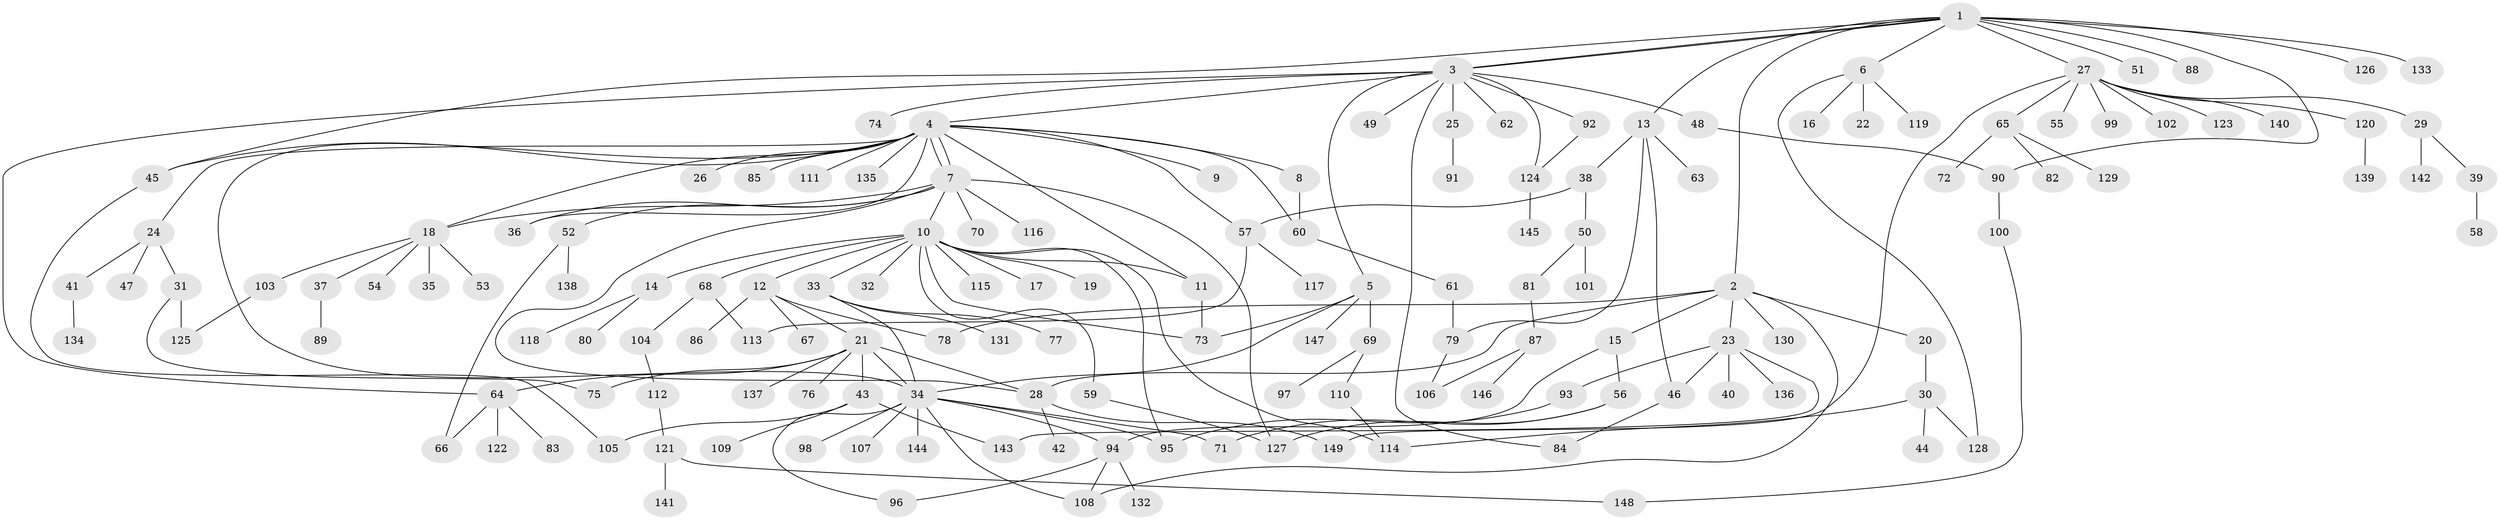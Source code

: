 // coarse degree distribution, {10: 0.011111111111111112, 5: 0.011111111111111112, 11: 0.011111111111111112, 14: 0.011111111111111112, 4: 0.07777777777777778, 8: 0.022222222222222223, 2: 0.2222222222222222, 1: 0.37777777777777777, 12: 0.011111111111111112, 3: 0.2111111111111111, 6: 0.022222222222222223, 9: 0.011111111111111112}
// Generated by graph-tools (version 1.1) at 2025/50/03/04/25 22:50:37]
// undirected, 149 vertices, 191 edges
graph export_dot {
  node [color=gray90,style=filled];
  1;
  2;
  3;
  4;
  5;
  6;
  7;
  8;
  9;
  10;
  11;
  12;
  13;
  14;
  15;
  16;
  17;
  18;
  19;
  20;
  21;
  22;
  23;
  24;
  25;
  26;
  27;
  28;
  29;
  30;
  31;
  32;
  33;
  34;
  35;
  36;
  37;
  38;
  39;
  40;
  41;
  42;
  43;
  44;
  45;
  46;
  47;
  48;
  49;
  50;
  51;
  52;
  53;
  54;
  55;
  56;
  57;
  58;
  59;
  60;
  61;
  62;
  63;
  64;
  65;
  66;
  67;
  68;
  69;
  70;
  71;
  72;
  73;
  74;
  75;
  76;
  77;
  78;
  79;
  80;
  81;
  82;
  83;
  84;
  85;
  86;
  87;
  88;
  89;
  90;
  91;
  92;
  93;
  94;
  95;
  96;
  97;
  98;
  99;
  100;
  101;
  102;
  103;
  104;
  105;
  106;
  107;
  108;
  109;
  110;
  111;
  112;
  113;
  114;
  115;
  116;
  117;
  118;
  119;
  120;
  121;
  122;
  123;
  124;
  125;
  126;
  127;
  128;
  129;
  130;
  131;
  132;
  133;
  134;
  135;
  136;
  137;
  138;
  139;
  140;
  141;
  142;
  143;
  144;
  145;
  146;
  147;
  148;
  149;
  1 -- 2;
  1 -- 3;
  1 -- 3;
  1 -- 6;
  1 -- 13;
  1 -- 27;
  1 -- 45;
  1 -- 51;
  1 -- 88;
  1 -- 90;
  1 -- 126;
  1 -- 133;
  2 -- 15;
  2 -- 20;
  2 -- 23;
  2 -- 28;
  2 -- 78;
  2 -- 108;
  2 -- 130;
  3 -- 4;
  3 -- 5;
  3 -- 25;
  3 -- 48;
  3 -- 49;
  3 -- 62;
  3 -- 64;
  3 -- 74;
  3 -- 84;
  3 -- 92;
  3 -- 124;
  4 -- 7;
  4 -- 7;
  4 -- 8;
  4 -- 9;
  4 -- 11;
  4 -- 18;
  4 -- 24;
  4 -- 26;
  4 -- 34;
  4 -- 36;
  4 -- 45;
  4 -- 57;
  4 -- 60;
  4 -- 85;
  4 -- 111;
  4 -- 135;
  5 -- 34;
  5 -- 69;
  5 -- 73;
  5 -- 147;
  6 -- 16;
  6 -- 22;
  6 -- 119;
  6 -- 128;
  7 -- 10;
  7 -- 18;
  7 -- 28;
  7 -- 36;
  7 -- 52;
  7 -- 70;
  7 -- 116;
  7 -- 127;
  8 -- 60;
  10 -- 11;
  10 -- 12;
  10 -- 14;
  10 -- 17;
  10 -- 19;
  10 -- 32;
  10 -- 33;
  10 -- 59;
  10 -- 68;
  10 -- 73;
  10 -- 95;
  10 -- 114;
  10 -- 115;
  11 -- 73;
  12 -- 21;
  12 -- 67;
  12 -- 78;
  12 -- 86;
  13 -- 38;
  13 -- 46;
  13 -- 63;
  13 -- 79;
  14 -- 80;
  14 -- 118;
  15 -- 56;
  15 -- 94;
  18 -- 35;
  18 -- 37;
  18 -- 53;
  18 -- 54;
  18 -- 103;
  20 -- 30;
  21 -- 28;
  21 -- 34;
  21 -- 43;
  21 -- 64;
  21 -- 75;
  21 -- 76;
  21 -- 137;
  23 -- 40;
  23 -- 46;
  23 -- 93;
  23 -- 136;
  23 -- 143;
  24 -- 31;
  24 -- 41;
  24 -- 47;
  25 -- 91;
  27 -- 29;
  27 -- 55;
  27 -- 65;
  27 -- 99;
  27 -- 102;
  27 -- 120;
  27 -- 123;
  27 -- 140;
  27 -- 149;
  28 -- 42;
  28 -- 149;
  29 -- 39;
  29 -- 142;
  30 -- 44;
  30 -- 114;
  30 -- 128;
  31 -- 75;
  31 -- 125;
  33 -- 34;
  33 -- 77;
  33 -- 131;
  34 -- 71;
  34 -- 94;
  34 -- 95;
  34 -- 96;
  34 -- 98;
  34 -- 107;
  34 -- 108;
  34 -- 144;
  37 -- 89;
  38 -- 50;
  38 -- 57;
  39 -- 58;
  41 -- 134;
  43 -- 105;
  43 -- 109;
  43 -- 143;
  45 -- 105;
  46 -- 84;
  48 -- 90;
  50 -- 81;
  50 -- 101;
  52 -- 66;
  52 -- 138;
  56 -- 71;
  56 -- 127;
  57 -- 113;
  57 -- 117;
  59 -- 127;
  60 -- 61;
  61 -- 79;
  64 -- 66;
  64 -- 83;
  64 -- 122;
  65 -- 72;
  65 -- 82;
  65 -- 129;
  68 -- 104;
  68 -- 113;
  69 -- 97;
  69 -- 110;
  79 -- 106;
  81 -- 87;
  87 -- 106;
  87 -- 146;
  90 -- 100;
  92 -- 124;
  93 -- 95;
  94 -- 96;
  94 -- 108;
  94 -- 132;
  100 -- 148;
  103 -- 125;
  104 -- 112;
  110 -- 114;
  112 -- 121;
  120 -- 139;
  121 -- 141;
  121 -- 148;
  124 -- 145;
}
